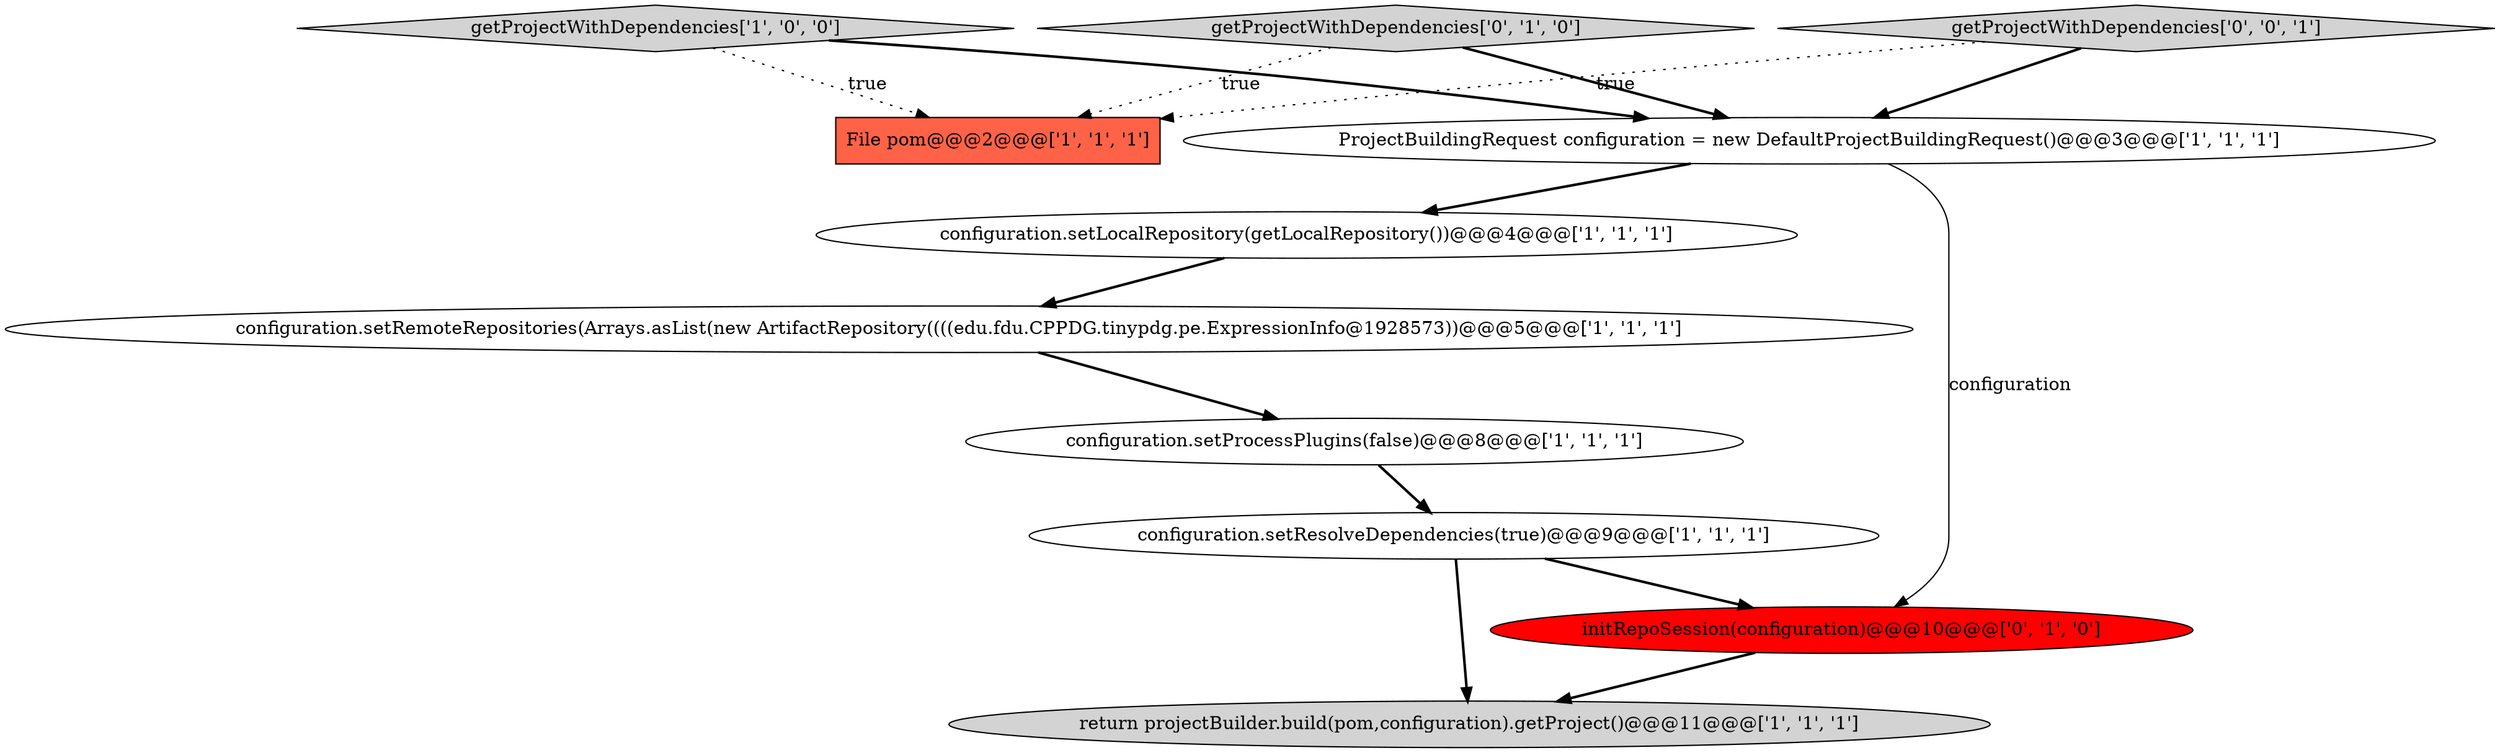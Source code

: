 digraph {
7 [style = filled, label = "configuration.setResolveDependencies(true)@@@9@@@['1', '1', '1']", fillcolor = white, shape = ellipse image = "AAA0AAABBB1BBB"];
3 [style = filled, label = "getProjectWithDependencies['1', '0', '0']", fillcolor = lightgray, shape = diamond image = "AAA0AAABBB1BBB"];
5 [style = filled, label = "configuration.setProcessPlugins(false)@@@8@@@['1', '1', '1']", fillcolor = white, shape = ellipse image = "AAA0AAABBB1BBB"];
0 [style = filled, label = "File pom@@@2@@@['1', '1', '1']", fillcolor = tomato, shape = box image = "AAA0AAABBB1BBB"];
8 [style = filled, label = "initRepoSession(configuration)@@@10@@@['0', '1', '0']", fillcolor = red, shape = ellipse image = "AAA1AAABBB2BBB"];
10 [style = filled, label = "getProjectWithDependencies['0', '0', '1']", fillcolor = lightgray, shape = diamond image = "AAA0AAABBB3BBB"];
1 [style = filled, label = "configuration.setLocalRepository(getLocalRepository())@@@4@@@['1', '1', '1']", fillcolor = white, shape = ellipse image = "AAA0AAABBB1BBB"];
9 [style = filled, label = "getProjectWithDependencies['0', '1', '0']", fillcolor = lightgray, shape = diamond image = "AAA0AAABBB2BBB"];
4 [style = filled, label = "ProjectBuildingRequest configuration = new DefaultProjectBuildingRequest()@@@3@@@['1', '1', '1']", fillcolor = white, shape = ellipse image = "AAA0AAABBB1BBB"];
2 [style = filled, label = "configuration.setRemoteRepositories(Arrays.asList(new ArtifactRepository((((edu.fdu.CPPDG.tinypdg.pe.ExpressionInfo@1928573))@@@5@@@['1', '1', '1']", fillcolor = white, shape = ellipse image = "AAA0AAABBB1BBB"];
6 [style = filled, label = "return projectBuilder.build(pom,configuration).getProject()@@@11@@@['1', '1', '1']", fillcolor = lightgray, shape = ellipse image = "AAA0AAABBB1BBB"];
5->7 [style = bold, label=""];
10->0 [style = dotted, label="true"];
1->2 [style = bold, label=""];
4->1 [style = bold, label=""];
8->6 [style = bold, label=""];
9->0 [style = dotted, label="true"];
9->4 [style = bold, label=""];
7->8 [style = bold, label=""];
3->4 [style = bold, label=""];
4->8 [style = solid, label="configuration"];
7->6 [style = bold, label=""];
2->5 [style = bold, label=""];
3->0 [style = dotted, label="true"];
10->4 [style = bold, label=""];
}
